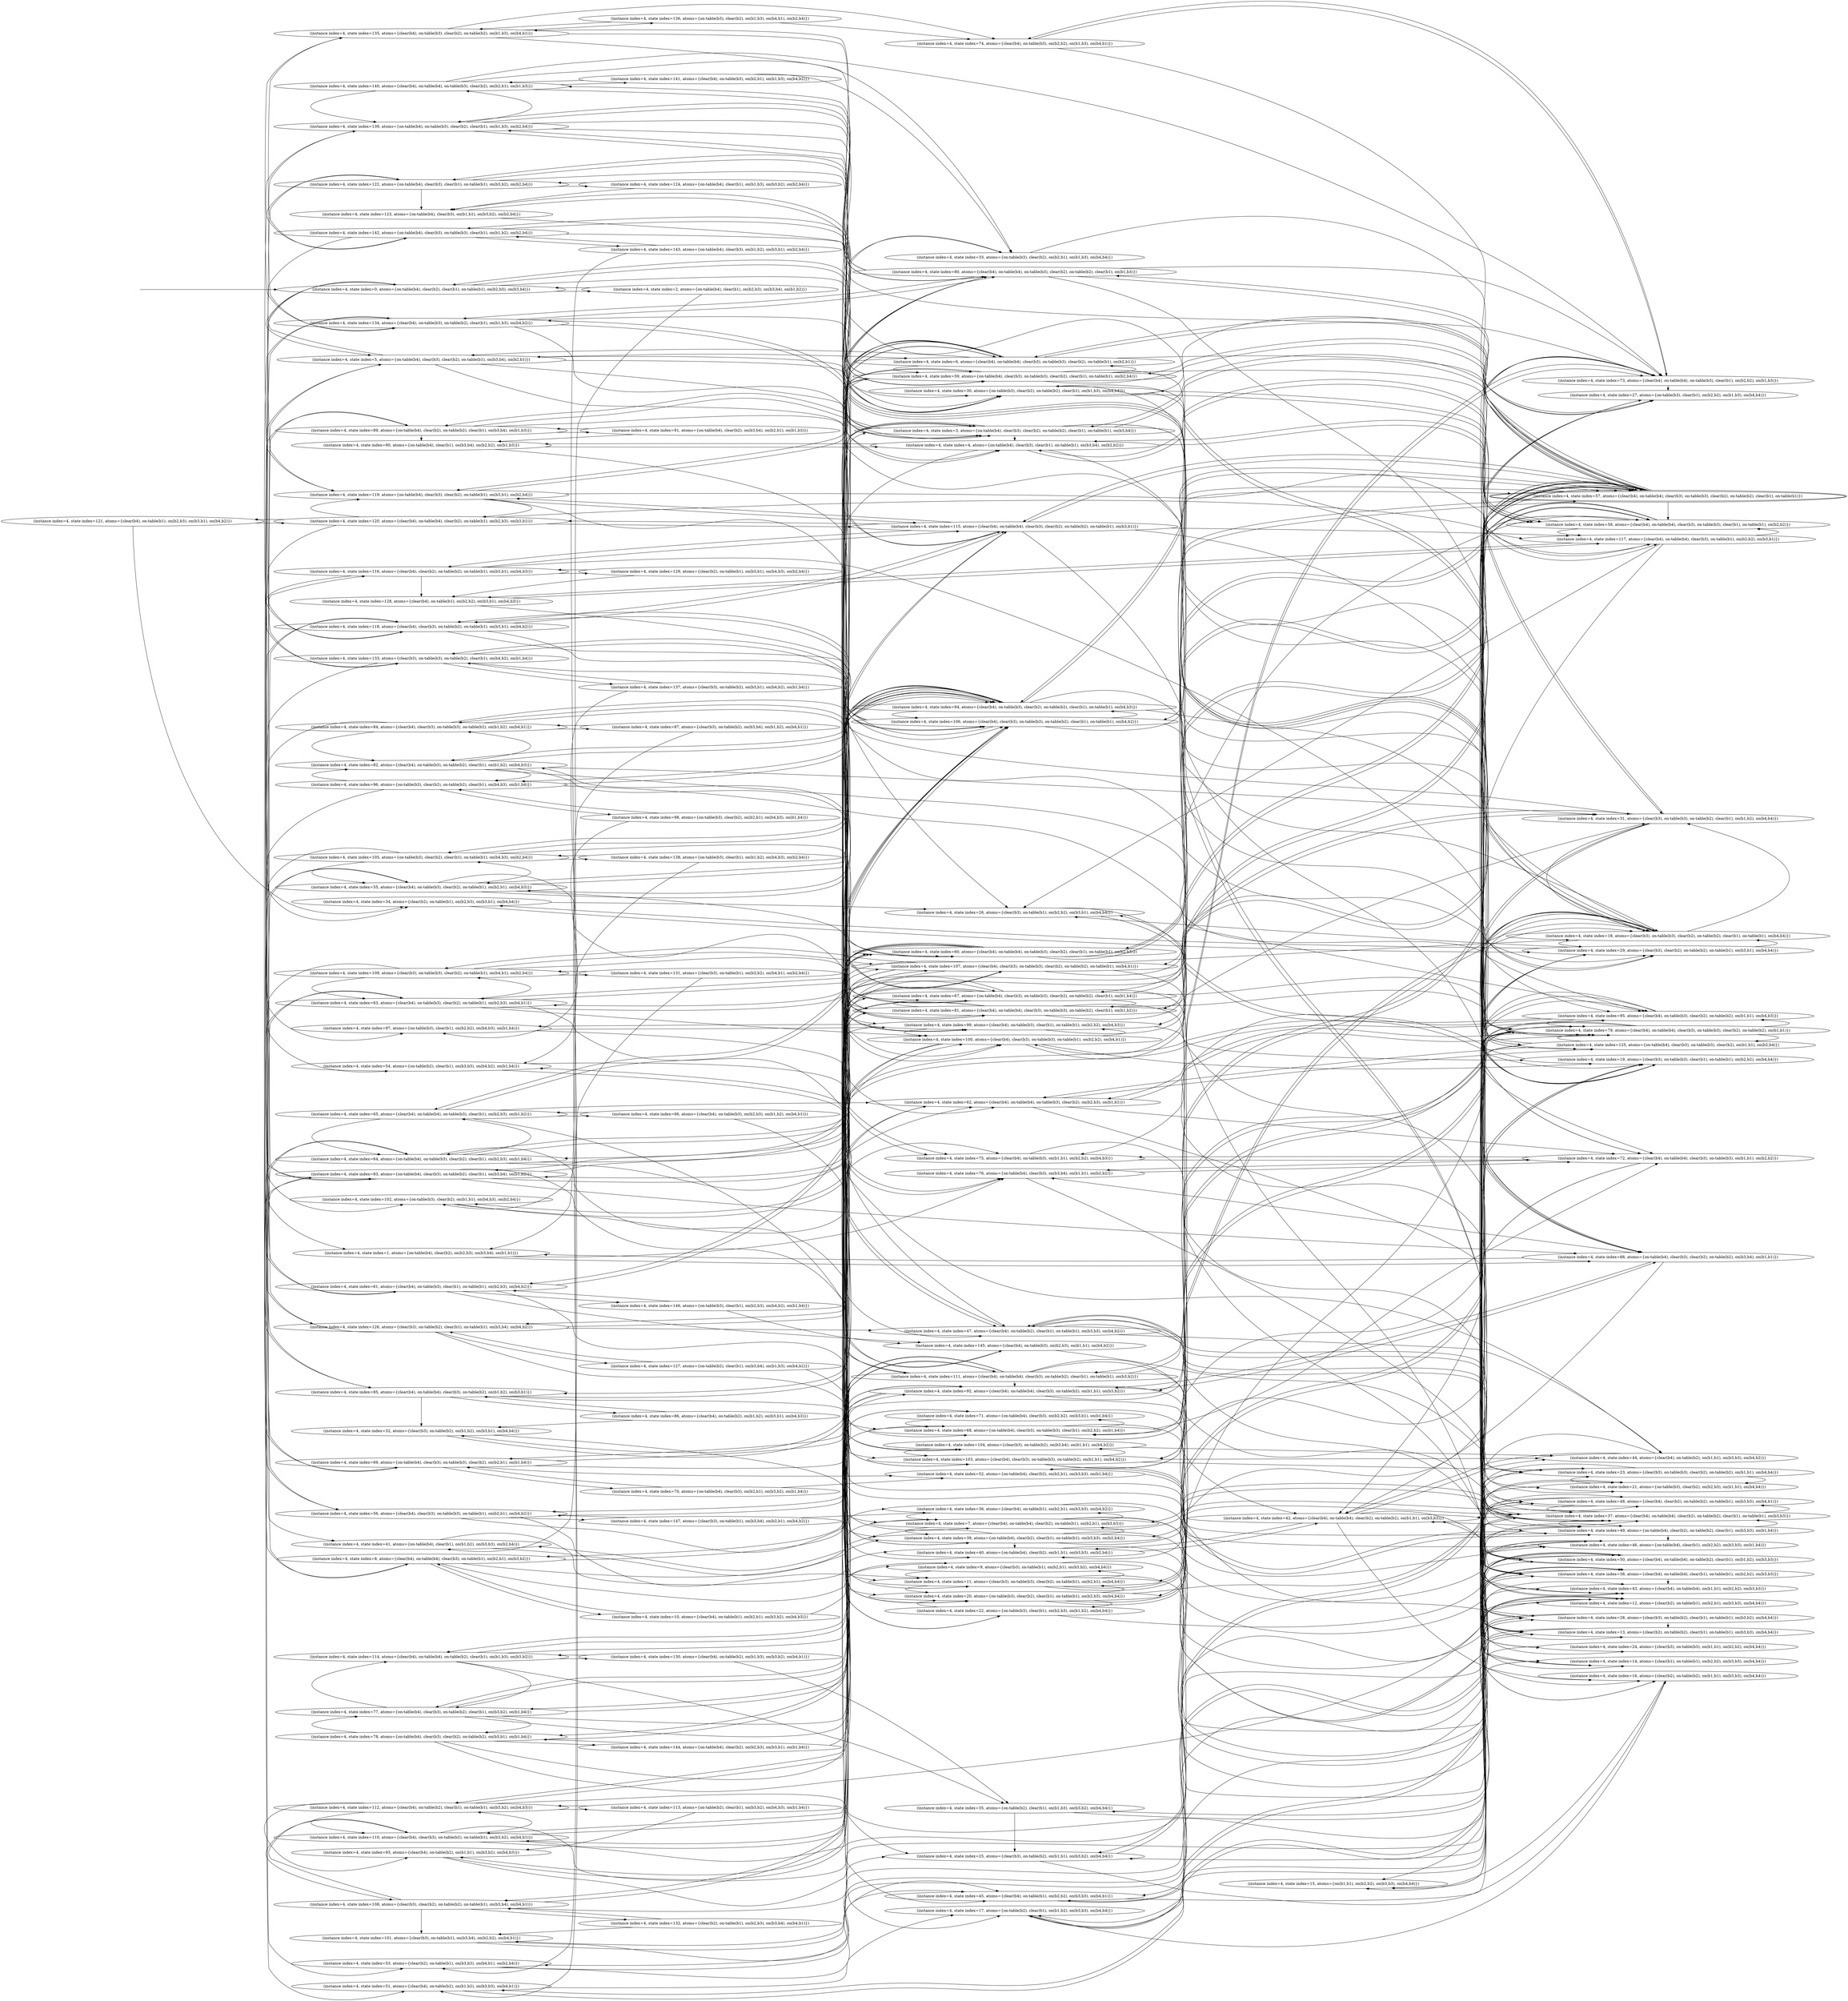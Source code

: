 digraph {
rankdir="LR"
s121[label="(instance index=4, state index=121, atoms={clear(b4), on-table(b1), on(b2,b3), on(b3,b1), on(b4,b2)})"]
s113[label="(instance index=4, state index=113, atoms={on-table(b2), clear(b1), on(b3,b2), on(b4,b3), on(b1,b4)})"]
s143[label="(instance index=4, state index=143, atoms={on-table(b4), clear(b3), on(b1,b2), on(b3,b1), on(b2,b4)})"]
s124[label="(instance index=4, state index=124, atoms={on-table(b4), clear(b1), on(b1,b3), on(b3,b2), on(b2,b4)})"]
s131[label="(instance index=4, state index=131, atoms={clear(b3), on-table(b1), on(b3,b2), on(b4,b1), on(b2,b4)})"]
s138[label="(instance index=4, state index=138, atoms={on-table(b3), clear(b1), on(b1,b2), on(b4,b3), on(b2,b4)})"]
s98[label="(instance index=4, state index=98, atoms={on-table(b3), clear(b2), on(b2,b1), on(b4,b3), on(b1,b4)})"]
s86[label="(instance index=4, state index=86, atoms={clear(b4), on-table(b2), on(b1,b2), on(b3,b1), on(b4,b3)})"]
s87[label="(instance index=4, state index=87, atoms={clear(b3), on-table(b2), on(b3,b4), on(b1,b2), on(b4,b1)})"]
s91[label="(instance index=4, state index=91, atoms={on-table(b4), clear(b2), on(b3,b4), on(b2,b1), on(b1,b3)})"]
s129[label="(instance index=4, state index=129, atoms={clear(b2), on-table(b1), on(b3,b1), on(b4,b3), on(b2,b4)})"]
s2[label="(instance index=4, state index=2, atoms={on-table(b4), clear(b1), on(b2,b3), on(b3,b4), on(b1,b2)})"]
s132[label="(instance index=4, state index=132, atoms={clear(b2), on-table(b1), on(b2,b3), on(b3,b4), on(b4,b1)})"]
s136[label="(instance index=4, state index=136, atoms={on-table(b3), clear(b2), on(b1,b3), on(b4,b1), on(b2,b4)})"]
s130[label="(instance index=4, state index=130, atoms={clear(b4), on-table(b2), on(b1,b3), on(b3,b2), on(b4,b1)})"]
s10[label="(instance index=4, state index=10, atoms={clear(b4), on-table(b1), on(b2,b1), on(b3,b2), on(b4,b3)})"]
s137[label="(instance index=4, state index=137, atoms={clear(b3), on-table(b2), on(b3,b1), on(b4,b2), on(b1,b4)})"]
s141[label="(instance index=4, state index=141, atoms={clear(b4), on-table(b3), on(b2,b1), on(b1,b3), on(b4,b2)})"]
s144[label="(instance index=4, state index=144, atoms={on-table(b4), clear(b2), on(b2,b3), on(b3,b1), on(b1,b4)})"]
s147[label="(instance index=4, state index=147, atoms={clear(b3), on-table(b1), on(b3,b4), on(b2,b1), on(b4,b2)})"]
s146[label="(instance index=4, state index=146, atoms={on-table(b3), clear(b1), on(b2,b3), on(b4,b2), on(b1,b4)})"]
s66[label="(instance index=4, state index=66, atoms={clear(b4), on-table(b3), on(b2,b3), on(b1,b2), on(b4,b1)})"]
s70[label="(instance index=4, state index=70, atoms={on-table(b4), clear(b3), on(b2,b1), on(b3,b2), on(b1,b4)})"]
s127[label="(instance index=4, state index=127, atoms={on-table(b2), clear(b1), on(b3,b4), on(b1,b3), on(b4,b2)})"]
s134[label="(instance index=4, state index=134, atoms={clear(b4), on-table(b3), on-table(b2), clear(b1), on(b1,b3), on(b4,b2)})"]
s69[label="(instance index=4, state index=69, atoms={on-table(b4), clear(b3), on-table(b3), clear(b2), on(b2,b1), on(b1,b4)})"]
s126[label="(instance index=4, state index=126, atoms={clear(b3), on-table(b2), clear(b1), on-table(b1), on(b3,b4), on(b4,b2)})"]
s63[label="(instance index=4, state index=63, atoms={clear(b4), on-table(b3), clear(b2), on-table(b1), on(b2,b3), on(b4,b1)})"]
s122[label="(instance index=4, state index=122, atoms={on-table(b4), clear(b3), clear(b1), on-table(b1), on(b3,b2), on(b2,b4)})"]
s5[label="(instance index=4, state index=5, atoms={on-table(b4), clear(b3), clear(b2), on-table(b1), on(b3,b4), on(b2,b1)})"]
s64[label="(instance index=4, state index=64, atoms={on-table(b4), on-table(b3), clear(b2), clear(b1), on(b2,b3), on(b1,b4)})"]
s56[label="(instance index=4, state index=56, atoms={clear(b4), clear(b3), on-table(b3), on-table(b1), on(b2,b1), on(b4,b2)})"]
s55[label="(instance index=4, state index=55, atoms={clear(b4), on-table(b3), clear(b2), on-table(b1), on(b2,b1), on(b4,b3)})"]
s114[label="(instance index=4, state index=114, atoms={clear(b4), on-table(b4), on-table(b2), clear(b1), on(b1,b3), on(b3,b2)})"]
s65[label="(instance index=4, state index=65, atoms={clear(b4), on-table(b4), on-table(b3), clear(b1), on(b2,b3), on(b1,b2)})"]
s118[label="(instance index=4, state index=118, atoms={clear(b4), clear(b3), on-table(b2), on-table(b1), on(b3,b1), on(b4,b2)})"]
s119[label="(instance index=4, state index=119, atoms={on-table(b4), clear(b3), clear(b2), on-table(b1), on(b3,b1), on(b2,b4)})"]
s139[label="(instance index=4, state index=139, atoms={on-table(b4), on-table(b3), clear(b2), clear(b1), on(b1,b3), on(b2,b4)})"]
s8[label="(instance index=4, state index=8, atoms={clear(b4), on-table(b4), clear(b3), on-table(b1), on(b2,b1), on(b3,b2)})"]
s135[label="(instance index=4, state index=135, atoms={clear(b4), on-table(b3), clear(b2), on-table(b2), on(b1,b3), on(b4,b1)})"]
s77[label="(instance index=4, state index=77, atoms={on-table(b4), clear(b3), on-table(b2), clear(b1), on(b3,b2), on(b1,b4)})"]
s61[label="(instance index=4, state index=61, atoms={clear(b4), on-table(b3), clear(b1), on-table(b1), on(b2,b3), on(b4,b2)})"]
s120[label="(instance index=4, state index=120, atoms={clear(b4), on-table(b4), clear(b2), on-table(b1), on(b2,b3), on(b3,b1)})"]
s140[label="(instance index=4, state index=140, atoms={clear(b4), on-table(b4), on-table(b3), clear(b2), on(b2,b1), on(b1,b3)})"]
s78[label="(instance index=4, state index=78, atoms={on-table(b4), clear(b3), clear(b2), on-table(b2), on(b3,b1), on(b1,b4)})"]
s116[label="(instance index=4, state index=116, atoms={clear(b4), clear(b2), on-table(b2), on-table(b1), on(b3,b1), on(b4,b3)})"]
s133[label="(instance index=4, state index=133, atoms={clear(b3), on-table(b3), on-table(b2), clear(b1), on(b4,b2), on(b1,b4)})"]
s83[label="(instance index=4, state index=83, atoms={on-table(b4), clear(b3), on-table(b2), clear(b1), on(b3,b4), on(b1,b2)})"]
s142[label="(instance index=4, state index=142, atoms={on-table(b4), clear(b3), on-table(b3), clear(b1), on(b1,b2), on(b2,b4)})"]
s89[label="(instance index=4, state index=89, atoms={on-table(b4), clear(b2), on-table(b2), clear(b1), on(b3,b4), on(b1,b3)})"]
s82[label="(instance index=4, state index=82, atoms={clear(b4), on-table(b3), on-table(b2), clear(b1), on(b1,b2), on(b4,b3)})"]
s84[label="(instance index=4, state index=84, atoms={clear(b4), clear(b3), on-table(b3), on-table(b2), on(b1,b2), on(b4,b1)})"]
s85[label="(instance index=4, state index=85, atoms={clear(b4), on-table(b4), clear(b3), on-table(b2), on(b1,b2), on(b3,b1)})"]
s96[label="(instance index=4, state index=96, atoms={on-table(b3), clear(b2), on-table(b2), clear(b1), on(b4,b3), on(b1,b4)})"]
s105[label="(instance index=4, state index=105, atoms={on-table(b3), clear(b2), clear(b1), on-table(b1), on(b4,b3), on(b2,b4)})"]
s108[label="(instance index=4, state index=108, atoms={clear(b3), clear(b2), on-table(b2), on-table(b1), on(b3,b4), on(b4,b1)})"]
s109[label="(instance index=4, state index=109, atoms={clear(b3), on-table(b3), clear(b2), on-table(b1), on(b4,b1), on(b2,b4)})"]
s110[label="(instance index=4, state index=110, atoms={clear(b4), clear(b3), on-table(b2), on-table(b1), on(b3,b2), on(b4,b1)})"]
s112[label="(instance index=4, state index=112, atoms={clear(b4), on-table(b2), clear(b1), on-table(b1), on(b3,b2), on(b4,b3)})"]
s0[label="(instance index=4, state index=0, atoms={on-table(b4), clear(b2), clear(b1), on-table(b1), on(b2,b3), on(b3,b4)})"]
s34[label="(instance index=4, state index=34, atoms={clear(b2), on-table(b1), on(b2,b3), on(b3,b1), on(b4,b4)})"]
s93[label="(instance index=4, state index=93, atoms={clear(b4), on-table(b2), on(b1,b1), on(b3,b2), on(b4,b3)})"]
s41[label="(instance index=4, state index=41, atoms={on-table(b4), clear(b1), on(b1,b2), on(b3,b3), on(b2,b4)})"]
s123[label="(instance index=4, state index=123, atoms={on-table(b4), clear(b3), on(b1,b1), on(b3,b2), on(b2,b4)})"]
s53[label="(instance index=4, state index=53, atoms={clear(b2), on-table(b1), on(b3,b3), on(b4,b1), on(b2,b4)})"]
s102[label="(instance index=4, state index=102, atoms={on-table(b3), clear(b2), on(b1,b1), on(b4,b3), on(b2,b4)})"]
s97[label="(instance index=4, state index=97, atoms={on-table(b3), clear(b1), on(b2,b2), on(b4,b3), on(b1,b4)})"]
s32[label="(instance index=4, state index=32, atoms={clear(b3), on-table(b2), on(b1,b2), on(b3,b1), on(b4,b4)})"]
s51[label="(instance index=4, state index=51, atoms={clear(b4), on-table(b2), on(b1,b2), on(b3,b3), on(b4,b1)})"]
s90[label="(instance index=4, state index=90, atoms={on-table(b4), clear(b1), on(b3,b4), on(b2,b2), on(b1,b3)})"]
s128[label="(instance index=4, state index=128, atoms={clear(b4), on-table(b1), on(b2,b2), on(b3,b1), on(b4,b3)})"]
s1[label="(instance index=4, state index=1, atoms={on-table(b4), clear(b2), on(b2,b3), on(b3,b4), on(b1,b1)})"]
s101[label="(instance index=4, state index=101, atoms={clear(b3), on-table(b1), on(b3,b4), on(b2,b2), on(b4,b1)})"]
s54[label="(instance index=4, state index=54, atoms={on-table(b2), clear(b1), on(b3,b3), on(b4,b2), on(b1,b4)})"]
s67[label="(instance index=4, state index=67, atoms={on-table(b4), clear(b3), on-table(b3), clear(b2), on-table(b2), clear(b1), on(b1,b4)})"]
s115[label="(instance index=4, state index=115, atoms={clear(b4), on-table(b4), clear(b3), clear(b2), on-table(b2), on-table(b1), on(b3,b1)})"]
s59[label="(instance index=4, state index=59, atoms={on-table(b4), clear(b3), on-table(b3), clear(b2), clear(b1), on-table(b1), on(b2,b4)})"]
s60[label="(instance index=4, state index=60, atoms={clear(b4), on-table(b4), on-table(b3), clear(b2), clear(b1), on-table(b1), on(b2,b3)})"]
s80[label="(instance index=4, state index=80, atoms={clear(b4), on-table(b4), on-table(b3), clear(b2), on-table(b2), clear(b1), on(b1,b3)})"]
s106[label="(instance index=4, state index=106, atoms={clear(b4), clear(b3), on-table(b3), on-table(b2), clear(b1), on-table(b1), on(b4,b2)})"]
s3[label="(instance index=4, state index=3, atoms={on-table(b4), clear(b3), clear(b2), on-table(b2), clear(b1), on-table(b1), on(b3,b4)})"]
s81[label="(instance index=4, state index=81, atoms={clear(b4), on-table(b4), clear(b3), on-table(b3), on-table(b2), clear(b1), on(b1,b2)})"]
s94[label="(instance index=4, state index=94, atoms={clear(b4), on-table(b3), clear(b2), on-table(b2), clear(b1), on-table(b1), on(b4,b3)})"]
s107[label="(instance index=4, state index=107, atoms={clear(b4), clear(b3), on-table(b3), clear(b2), on-table(b2), on-table(b1), on(b4,b1)})"]
s111[label="(instance index=4, state index=111, atoms={clear(b4), on-table(b4), clear(b3), on-table(b2), clear(b1), on-table(b1), on(b3,b2)})"]
s6[label="(instance index=4, state index=6, atoms={clear(b4), on-table(b4), clear(b3), on-table(b3), clear(b2), on-table(b1), on(b2,b1)})"]
s30[label="(instance index=4, state index=30, atoms={on-table(b3), clear(b2), on-table(b2), clear(b1), on(b1,b3), on(b4,b4)})"]
s103[label="(instance index=4, state index=103, atoms={clear(b4), clear(b3), on-table(b3), on-table(b2), on(b1,b1), on(b4,b2)})"]
s68[label="(instance index=4, state index=68, atoms={on-table(b4), clear(b3), on-table(b3), clear(b1), on(b2,b2), on(b1,b4)})"]
s52[label="(instance index=4, state index=52, atoms={on-table(b4), clear(b2), on(b2,b1), on(b3,b3), on(b1,b4)})"]
s47[label="(instance index=4, state index=47, atoms={clear(b4), on-table(b2), clear(b1), on-table(b1), on(b3,b3), on(b4,b2)})"]
s104[label="(instance index=4, state index=104, atoms={clear(b3), on-table(b2), on(b3,b4), on(b1,b1), on(b4,b2)})"]
s20[label="(instance index=4, state index=20, atoms={on-table(b3), clear(b2), clear(b1), on-table(b1), on(b2,b3), on(b4,b4)})"]
s100[label="(instance index=4, state index=100, atoms={clear(b4), clear(b3), on-table(b3), on-table(b1), on(b2,b2), on(b4,b1)})"]
s39[label="(instance index=4, state index=39, atoms={on-table(b4), clear(b2), clear(b1), on-table(b1), on(b3,b3), on(b2,b4)})"]
s4[label="(instance index=4, state index=4, atoms={on-table(b4), clear(b3), clear(b1), on-table(b1), on(b3,b4), on(b2,b2)})"]
s7[label="(instance index=4, state index=7, atoms={clear(b4), on-table(b4), clear(b2), on-table(b1), on(b2,b1), on(b3,b3)})"]
s62[label="(instance index=4, state index=62, atoms={clear(b4), on-table(b4), on-table(b3), clear(b2), on(b2,b3), on(b1,b1)})"]
s11[label="(instance index=4, state index=11, atoms={clear(b3), on-table(b3), clear(b2), on-table(b1), on(b2,b1), on(b4,b4)})"]
s36[label="(instance index=4, state index=36, atoms={clear(b4), on-table(b1), on(b2,b1), on(b3,b3), on(b4,b2)})"]
s99[label="(instance index=4, state index=99, atoms={clear(b4), on-table(b3), clear(b1), on-table(b1), on(b2,b2), on(b4,b3)})"]
s92[label="(instance index=4, state index=92, atoms={clear(b4), on-table(b4), clear(b3), on-table(b2), on(b1,b1), on(b3,b2)})"]
s35[label="(instance index=4, state index=35, atoms={on-table(b2), clear(b1), on(b1,b3), on(b3,b2), on(b4,b4)})"]
s22[label="(instance index=4, state index=22, atoms={on-table(b3), clear(b1), on(b2,b3), on(b1,b2), on(b4,b4)})"]
s9[label="(instance index=4, state index=9, atoms={clear(b3), on-table(b1), on(b2,b1), on(b3,b2), on(b4,b4)})"]
s74[label="(instance index=4, state index=74, atoms={clear(b4), on-table(b3), on(b2,b2), on(b1,b3), on(b4,b1)})"]
s145[label="(instance index=4, state index=145, atoms={clear(b4), on-table(b3), on(b2,b3), on(b1,b1), on(b4,b2)})"]
s33[label="(instance index=4, state index=33, atoms={on-table(b3), clear(b2), on(b2,b1), on(b1,b3), on(b4,b4)})"]
s71[label="(instance index=4, state index=71, atoms={on-table(b4), clear(b3), on(b2,b2), on(b3,b1), on(b1,b4)})"]
s26[label="(instance index=4, state index=26, atoms={clear(b3), on-table(b1), on(b2,b2), on(b3,b1), on(b4,b4)})"]
s25[label="(instance index=4, state index=25, atoms={clear(b3), on-table(b2), on(b1,b1), on(b3,b2), on(b4,b4)})"]
s40[label="(instance index=4, state index=40, atoms={on-table(b4), clear(b2), on(b1,b1), on(b3,b3), on(b2,b4)})"]
s45[label="(instance index=4, state index=45, atoms={clear(b4), on-table(b1), on(b2,b2), on(b3,b3), on(b4,b1)})"]
s75[label="(instance index=4, state index=75, atoms={clear(b4), on-table(b3), on(b1,b1), on(b2,b2), on(b4,b3)})"]
s17[label="(instance index=4, state index=17, atoms={on-table(b2), clear(b1), on(b1,b2), on(b3,b3), on(b4,b4)})"]
s76[label="(instance index=4, state index=76, atoms={on-table(b4), clear(b3), on(b3,b4), on(b1,b1), on(b2,b2)})"]
s57[peripheries=2,label="(instance index=4, state index=57, atoms={clear(b4), on-table(b4), clear(b3), on-table(b3), clear(b2), on-table(b2), clear(b1), on-table(b1)})"]
s49[label="(instance index=4, state index=49, atoms={on-table(b4), clear(b2), on-table(b2), clear(b1), on(b3,b3), on(b1,b4)})"]
s79[label="(instance index=4, state index=79, atoms={clear(b4), on-table(b4), clear(b3), on-table(b3), clear(b2), on-table(b2), on(b1,b1)})"]
s29[label="(instance index=4, state index=29, atoms={clear(b3), clear(b2), on-table(b2), on-table(b1), on(b3,b1), on(b4,b4)})"]
s117[label="(instance index=4, state index=117, atoms={clear(b4), on-table(b4), clear(b3), on-table(b1), on(b2,b2), on(b3,b1)})"]
s37[label="(instance index=4, state index=37, atoms={clear(b4), on-table(b4), clear(b2), on-table(b2), clear(b1), on-table(b1), on(b3,b3)})"]
s125[label="(instance index=4, state index=125, atoms={on-table(b4), clear(b3), on-table(b3), clear(b2), on(b1,b1), on(b2,b4)})"]
s58[label="(instance index=4, state index=58, atoms={clear(b4), on-table(b4), clear(b3), on-table(b3), clear(b1), on-table(b1), on(b2,b2)})"]
s73[label="(instance index=4, state index=73, atoms={clear(b4), on-table(b4), on-table(b3), clear(b1), on(b2,b2), on(b1,b3)})"]
s18[label="(instance index=4, state index=18, atoms={clear(b3), on-table(b3), clear(b2), on-table(b2), clear(b1), on-table(b1), on(b4,b4)})"]
s88[label="(instance index=4, state index=88, atoms={on-table(b4), clear(b3), clear(b2), on-table(b2), on(b3,b4), on(b1,b1)})"]
s31[label="(instance index=4, state index=31, atoms={clear(b3), on-table(b3), on-table(b2), clear(b1), on(b1,b2), on(b4,b4)})"]
s50[label="(instance index=4, state index=50, atoms={clear(b4), on-table(b4), on-table(b2), clear(b1), on(b1,b2), on(b3,b3)})"]
s95[label="(instance index=4, state index=95, atoms={clear(b4), on-table(b3), clear(b2), on-table(b2), on(b1,b1), on(b4,b3)})"]
s48[label="(instance index=4, state index=48, atoms={clear(b4), clear(b2), on-table(b2), on-table(b1), on(b3,b3), on(b4,b1)})"]
s28[label="(instance index=4, state index=28, atoms={clear(b3), on-table(b2), clear(b1), on-table(b1), on(b3,b2), on(b4,b4)})"]
s27[label="(instance index=4, state index=27, atoms={on-table(b3), clear(b1), on(b2,b2), on(b1,b3), on(b4,b4)})"]
s23[label="(instance index=4, state index=23, atoms={clear(b3), on-table(b3), clear(b2), on-table(b2), on(b1,b1), on(b4,b4)})"]
s44[label="(instance index=4, state index=44, atoms={clear(b4), on-table(b2), on(b1,b1), on(b3,b3), on(b4,b2)})"]
s72[label="(instance index=4, state index=72, atoms={clear(b4), on-table(b4), clear(b3), on-table(b3), on(b1,b1), on(b2,b2)})"]
s46[label="(instance index=4, state index=46, atoms={on-table(b4), clear(b1), on(b2,b2), on(b3,b3), on(b1,b4)})"]
s13[label="(instance index=4, state index=13, atoms={clear(b2), on-table(b2), clear(b1), on-table(b1), on(b3,b3), on(b4,b4)})"]
s19[label="(instance index=4, state index=19, atoms={clear(b3), on-table(b3), clear(b1), on-table(b1), on(b2,b2), on(b4,b4)})"]
s21[label="(instance index=4, state index=21, atoms={on-table(b3), clear(b2), on(b2,b3), on(b1,b1), on(b4,b4)})"]
s38[label="(instance index=4, state index=38, atoms={clear(b4), on-table(b4), clear(b1), on-table(b1), on(b2,b2), on(b3,b3)})"]
s12[label="(instance index=4, state index=12, atoms={clear(b2), on-table(b1), on(b2,b1), on(b3,b3), on(b4,b4)})"]
s14[label="(instance index=4, state index=14, atoms={clear(b1), on-table(b1), on(b2,b2), on(b3,b3), on(b4,b4)})"]
s16[label="(instance index=4, state index=16, atoms={clear(b2), on-table(b2), on(b1,b1), on(b3,b3), on(b4,b4)})"]
s43[label="(instance index=4, state index=43, atoms={clear(b4), on-table(b4), on(b1,b1), on(b2,b2), on(b3,b3)})"]
s24[label="(instance index=4, state index=24, atoms={clear(b3), on-table(b3), on(b1,b1), on(b2,b2), on(b4,b4)})"]
s42[label="(instance index=4, state index=42, atoms={clear(b4), on-table(b4), clear(b2), on-table(b2), on(b1,b1), on(b3,b3)})"]
s15[label="(instance index=4, state index=15, atoms={on(b1,b1), on(b2,b2), on(b3,b3), on(b4,b4)})"]
Dangling [ label = "", style = invis ]
{ rank = same; Dangling }
Dangling -> s0
{ rank = same; s0}
{ rank = same; s134,s69,s126,s63,s122,s5,s64,s56,s55,s114,s65,s118,s119,s139,s8,s135,s77,s61,s120,s140,s78,s116,s133,s83,s142,s89,s82,s84,s85,s96,s105,s108,s109,s110,s112,s0,s34,s93,s41,s123,s53,s102,s97,s32,s51,s90,s128,s1,s101,s54}
{ rank = same; s67,s115,s59,s60,s80,s106,s3,s81,s94,s107,s111,s6,s30,s103,s68,s52,s47,s104,s20,s100,s39,s4,s7,s62,s11,s36,s99,s92,s35,s22,s9,s74,s145,s33,s71,s26,s25,s40,s45,s75,s17,s76}
{ rank = same; s57,s49,s79,s29,s117,s37,s125,s58,s73,s18,s88,s31,s50,s95,s48,s28,s27,s23,s44,s72,s46,s13,s19,s21,s38,s12,s14,s16,s43,s24}
{ rank = same; s42,s15}
{
s121->s34
s121->s120
s113->s93
s113->s112
s143->s142
s143->s41
s124->s123
s124->s122
s131->s109
s131->s53
s138->s102
s138->s105
s98->s97
s98->s96
s86->s85
s86->s32
s87->s84
s87->s51
s91->s90
s91->s89
s129->s116
s129->s128
s2->s1
s2->s0
s132->s101
s132->s108
s136->s135
s136->s74
s130->s35
s130->s114
s10->s9
s10->s8
s137->s54
s137->s133
s141->s140
s141->s33
s144->s71
s144->s78
s147->s36
s147->s56
s146->s61
s146->s145
s66->s22
s66->s65
s70->s69
s70->s52
s127->s126
s127->s104
}
{
s134->s80
s134->s106
s134->s30
s134->s135
s134->s103
s134->s133
s69->s70
s69->s68
s69->s52
s69->s67
s69->s64
s126->s118
s126->s127
s126->s47
s126->s106
s126->s104
s63->s61
s63->s20
s63->s60
s63->s109
s63->s107
s63->s100
s122->s123
s122->s124
s122->s119
s122->s59
s122->s39
s5->s8
s5->s6
s5->s4
s5->s3
s5->s7
s5->s0
s64->s62
s64->s69
s64->s68
s64->s60
s64->s67
s64->s65
s56->s55
s56->s147
s56->s11
s56->s6
s56->s36
s55->s94
s55->s11
s55->s56
s55->s105
s55->s6
s55->s99
s114->s111
s114->s92
s114->s77
s114->s35
s114->s130
s65->s60
s65->s62
s65->s22
s65->s66
s65->s64
s118->s126
s118->s116
s118->s115
s118->s47
s118->s29
s118->s106
s119->s120
s119->s117
s119->s59
s119->s122
s119->s115
s119->s39
s139->s125
s139->s142
s139->s140
s139->s59
s139->s80
s139->s73
s8->s9
s8->s7
s8->s6
s8->s10
s8->s5
s135->s30
s135->s80
s135->s136
s135->s74
s135->s134
s77->s114
s77->s49
s77->s111
s77->s92
s77->s78
s77->s67
s61->s63
s61->s146
s61->s60
s61->s20
s61->s145
s120->s121
s120->s117
s120->s115
s120->s119
s120->s34
s140->s80
s140->s141
s140->s139
s140->s73
s140->s33
s78->s49
s78->s144
s78->s71
s78->s77
s78->s67
s116->s115
s116->s29
s116->s129
s116->s118
s116->s128
s133->s106
s133->s137
s133->s103
s133->s54
s133->s134
s83->s89
s83->s85
s83->s50
s83->s88
s83->s81
s83->s3
s142->s125
s142->s143
s142->s59
s142->s139
s142->s41
s89->s91
s89->s90
s89->s88
s89->s83
s89->s3
s82->s94
s82->s31
s82->s84
s82->s95
s82->s81
s82->s96
s84->s87
s84->s82
s84->s31
s84->s51
s84->s81
s85->s83
s85->s50
s85->s86
s85->s81
s85->s32
s96->s95
s96->s94
s96->s98
s96->s82
s96->s97
s105->s55
s105->s138
s105->s102
s105->s94
s105->s99
s108->s48
s108->s110
s108->s101
s108->s107
s108->s132
s109->s63
s109->s53
s109->s107
s109->s100
s109->s131
s110->s28
s110->s112
s110->s48
s110->s111
s110->s108
s110->s107
s112->s93
s112->s28
s112->s113
s112->s111
s112->s110
s0->s5
s0->s4
s0->s3
s0->s2
s0->s1
s34->s29
s34->s26
s93->s92
s93->s25
s41->s39
s41->s40
s123->s125
s123->s40
s53->s45
s53->s48
s102->s95
s102->s75
s97->s75
s97->s99
s32->s31
s32->s17
s51->s50
s51->s17
s90->s4
s90->s76
s128->s117
s128->s26
s1->s76
s1->s88
s101->s45
s101->s100
s54->s47
s54->s44
}
{
s67->s81
s67->s49
s67->s78
s67->s77
s67->s80
s67->s69
s67->s57
s67->s79
s67->s68
s67->s64
s115->s57
s115->s120
s115->s119
s115->s118
s115->s29
s115->s117
s115->s116
s115->s111
s115->s37
s115->s3
s59->s125
s59->s60
s59->s58
s59->s57
s59->s119
s59->s142
s59->s139
s59->s122
s59->s39
s59->s6
s60->s63
s60->s62
s60->s59
s60->s58
s60->s57
s60->s61
s60->s6
s60->s65
s60->s20
s60->s64
s80->s81
s80->s30
s80->s140
s80->s139
s80->s73
s80->s135
s80->s57
s80->s79
s80->s134
s80->s67
s106->s126
s106->s94
s106->s18
s106->s47
s106->s118
s106->s107
s106->s103
s106->s57
s106->s134
s106->s133
s3->s57
s3->s83
s3->s115
s3->s5
s3->s37
s3->s4
s3->s88
s3->s0
s3->s111
s3->s89
s81->s31
s81->s85
s81->s84
s81->s82
s81->s83
s81->s50
s81->s80
s81->s57
s81->s79
s81->s67
s94->s57
s94->s82
s94->s95
s94->s18
s94->s106
s94->s105
s94->s55
s94->s99
s94->s107
s94->s96
s107->s63
s107->s94
s107->s57
s107->s48
s107->s110
s107->s109
s107->s108
s107->s18
s107->s106
s107->s100
s111->s28
s111->s115
s111->s57
s111->s112
s111->s110
s111->s77
s111->s114
s111->s92
s111->s37
s111->s3
s6->s59
s6->s58
s6->s57
s6->s56
s6->s55
s6->s11
s6->s8
s6->s7
s6->s60
s6->s5
s30->s31
s30->s27
s30->s23
s30->s18
s30->s33
s103->s95
s103->s23
s103->s79
s103->s44
s103->s104
s68->s58
s68->s73
s68->s72
s68->s46
s68->s71
s52->s46
s52->s49
s47->s48
s47->s13
s47->s54
s47->s44
s47->s37
s104->s103
s104->s44
s20->s22
s20->s19
s20->s18
s20->s21
s20->s11
s100->s58
s100->s45
s100->s101
s100->s19
s100->s99
s39->s41
s39->s40
s39->s38
s39->s7
s39->s37
s4->s90
s4->s117
s4->s76
s4->s38
s4->s58
s7->s39
s7->s38
s7->s12
s7->s37
s7->s36
s62->s21
s62->s125
s62->s145
s62->s79
s62->s72
s11->s20
s11->s18
s11->s12
s11->s19
s11->s9
s36->s7
s36->s12
s99->s58
s99->s19
s99->s75
s99->s100
s99->s97
s92->s25
s92->s93
s92->s88
s92->s79
s92->s42
s35->s28
s35->s25
s22->s21
s22->s20
s9->s12
s9->s11
s74->s27
s74->s73
s145->s62
s145->s21
s33->s30
s33->s27
s71->s46
s71->s68
s26->s14
s26->s19
s25->s23
s25->s16
s40->s43
s40->s42
s45->s14
s45->s38
s75->s72
s75->s24
s17->s13
s17->s16
s76->s43
s76->s72
}
{
s57->s59
s57->s58
s57->s79
s57->s18
s57->s115
s57->s81
s57->s80
s57->s94
s57->s60
s57->s111
s57->s107
s57->s106
s57->s6
s57->s67
s57->s37
s57->s3
s49->s50
s49->s46
s49->s52
s49->s42
s49->s37
s79->s95
s79->s62
s79->s88
s79->s23
s79->s42
s79->s72
s79->s125
s79->s92
s79->s103
s29->s26
s29->s28
s29->s18
s29->s13
s29->s34
s117->s4
s117->s26
s117->s58
s117->s38
s117->s128
s37->s48
s37->s47
s37->s13
s37->s42
s37->s50
s37->s39
s37->s7
s37->s49
s37->s38
s125->s123
s125->s79
s125->s40
s125->s62
s125->s72
s58->s19
s58->s117
s58->s73
s58->s72
s58->s68
s58->s38
s58->s100
s58->s4
s58->s99
s73->s74
s73->s27
s73->s72
s73->s58
s73->s68
s18->s29
s18->s28
s18->s23
s18->s31
s18->s20
s18->s30
s18->s19
s18->s13
s18->s11
s88->s79
s88->s92
s88->s42
s88->s76
s88->s1
s31->s30
s31->s23
s31->s18
s31->s17
s31->s32
s50->s51
s50->s49
s50->s17
s50->s42
s50->s37
s95->s79
s95->s75
s95->s23
s95->s103
s95->s102
s48->s53
s48->s13
s48->s45
s48->s47
s48->s37
s28->s29
s28->s18
s28->s13
s28->s25
s28->s35
s27->s19
s27->s24
s23->s16
s23->s21
s23->s25
s23->s24
s44->s42
s44->s16
s72->s76
s72->s75
s72->s43
s72->s24
s46->s38
s46->s43
s13->s14
s13->s12
s13->s17
s13->s16
s19->s27
s19->s26
s19->s14
s19->s24
s21->s23
s21->s24
s38->s14
s38->s45
s38->s43
s38->s46
s12->s14
s12->s13
s14->s15
s16->s15
s43->s15
s24->s15
}
{
s42->s44
s42->s43
s42->s40
s42->s16
}
}
